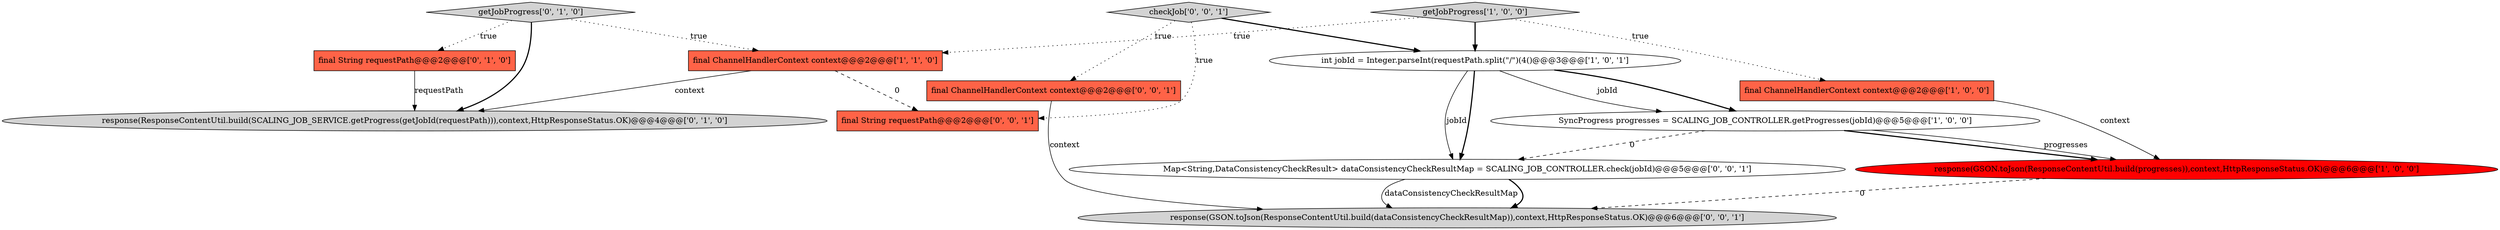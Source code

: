 digraph {
9 [style = filled, label = "response(GSON.toJson(ResponseContentUtil.build(dataConsistencyCheckResultMap)),context,HttpResponseStatus.OK)@@@6@@@['0', '0', '1']", fillcolor = lightgray, shape = ellipse image = "AAA0AAABBB3BBB"];
7 [style = filled, label = "final String requestPath@@@2@@@['0', '1', '0']", fillcolor = tomato, shape = box image = "AAA0AAABBB2BBB"];
10 [style = filled, label = "final ChannelHandlerContext context@@@2@@@['0', '0', '1']", fillcolor = tomato, shape = box image = "AAA0AAABBB3BBB"];
8 [style = filled, label = "response(ResponseContentUtil.build(SCALING_JOB_SERVICE.getProgress(getJobId(requestPath))),context,HttpResponseStatus.OK)@@@4@@@['0', '1', '0']", fillcolor = lightgray, shape = ellipse image = "AAA0AAABBB2BBB"];
13 [style = filled, label = "checkJob['0', '0', '1']", fillcolor = lightgray, shape = diamond image = "AAA0AAABBB3BBB"];
2 [style = filled, label = "SyncProgress progresses = SCALING_JOB_CONTROLLER.getProgresses(jobId)@@@5@@@['1', '0', '0']", fillcolor = white, shape = ellipse image = "AAA0AAABBB1BBB"];
5 [style = filled, label = "getJobProgress['1', '0', '0']", fillcolor = lightgray, shape = diamond image = "AAA0AAABBB1BBB"];
4 [style = filled, label = "final ChannelHandlerContext context@@@2@@@['1', '1', '0']", fillcolor = tomato, shape = box image = "AAA0AAABBB1BBB"];
3 [style = filled, label = "response(GSON.toJson(ResponseContentUtil.build(progresses)),context,HttpResponseStatus.OK)@@@6@@@['1', '0', '0']", fillcolor = red, shape = ellipse image = "AAA1AAABBB1BBB"];
6 [style = filled, label = "getJobProgress['0', '1', '0']", fillcolor = lightgray, shape = diamond image = "AAA0AAABBB2BBB"];
11 [style = filled, label = "Map<String,DataConsistencyCheckResult> dataConsistencyCheckResultMap = SCALING_JOB_CONTROLLER.check(jobId)@@@5@@@['0', '0', '1']", fillcolor = white, shape = ellipse image = "AAA0AAABBB3BBB"];
1 [style = filled, label = "final ChannelHandlerContext context@@@2@@@['1', '0', '0']", fillcolor = tomato, shape = box image = "AAA0AAABBB1BBB"];
12 [style = filled, label = "final String requestPath@@@2@@@['0', '0', '1']", fillcolor = tomato, shape = box image = "AAA0AAABBB3BBB"];
0 [style = filled, label = "int jobId = Integer.parseInt(requestPath.split(\"/\")(4()@@@3@@@['1', '0', '1']", fillcolor = white, shape = ellipse image = "AAA0AAABBB1BBB"];
4->8 [style = solid, label="context"];
0->11 [style = solid, label="jobId"];
13->12 [style = dotted, label="true"];
2->3 [style = bold, label=""];
5->1 [style = dotted, label="true"];
0->2 [style = bold, label=""];
1->3 [style = solid, label="context"];
10->9 [style = solid, label="context"];
0->11 [style = bold, label=""];
11->9 [style = bold, label=""];
13->10 [style = dotted, label="true"];
5->4 [style = dotted, label="true"];
4->12 [style = dashed, label="0"];
2->3 [style = solid, label="progresses"];
6->4 [style = dotted, label="true"];
5->0 [style = bold, label=""];
3->9 [style = dashed, label="0"];
0->2 [style = solid, label="jobId"];
6->8 [style = bold, label=""];
6->7 [style = dotted, label="true"];
2->11 [style = dashed, label="0"];
7->8 [style = solid, label="requestPath"];
11->9 [style = solid, label="dataConsistencyCheckResultMap"];
13->0 [style = bold, label=""];
}

